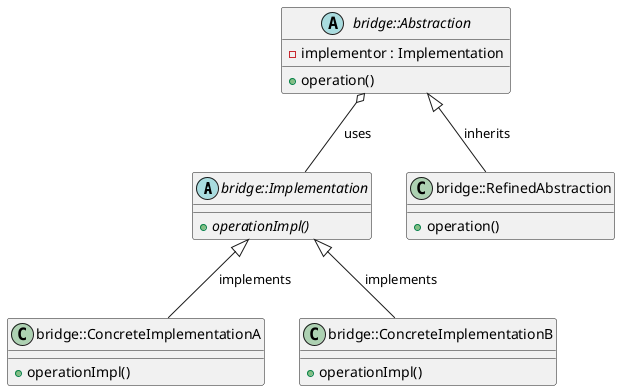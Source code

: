 @startuml

abstract class "bridge::Implementation" {
    + {abstract} operationImpl()
}

class "bridge::ConcreteImplementationA" {
    +operationImpl()
}

class "bridge::ConcreteImplementationB" {
    +operationImpl()
}

abstract class "bridge::Abstraction" {
    + operation()
    - implementor : Implementation
}

class "bridge::RefinedAbstraction" {
    + operation()
}

"bridge::Implementation" <|-- "bridge::ConcreteImplementationA" : implements
"bridge::Implementation" <|-- "bridge::ConcreteImplementationB" : implements

"bridge::Abstraction" <|-- "bridge::RefinedAbstraction" : inherits

"bridge::Abstraction" o-- "bridge::Implementation" : uses

@enduml
